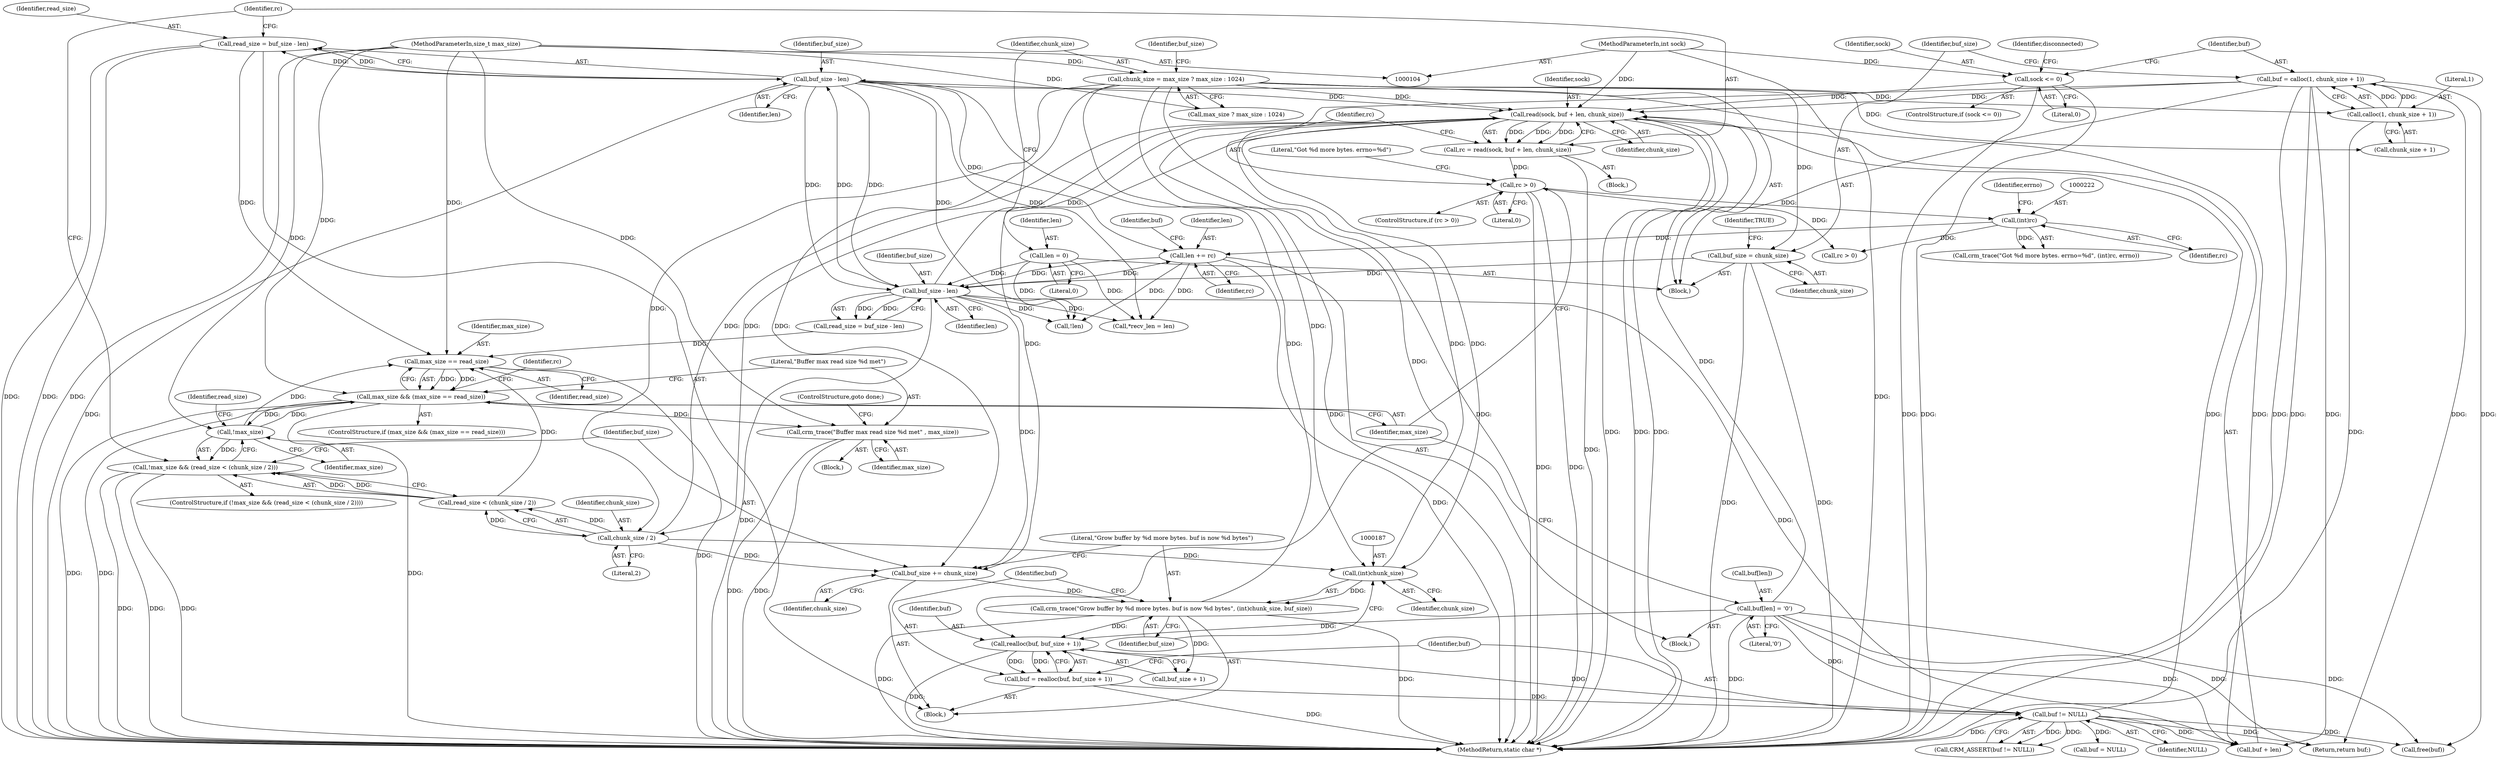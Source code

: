 digraph "0_pacemaker_564f7cc2a51dcd2f28ab12a13394f31be5aa3c93_12@API" {
"1000201" [label="(Call,read_size = buf_size - len)"];
"1000203" [label="(Call,buf_size - len)"];
"1000184" [label="(Call,crm_trace(\"Grow buffer by %d more bytes. buf is now %d bytes\", (int)chunk_size, buf_size))"];
"1000186" [label="(Call,(int)chunk_size)"];
"1000208" [label="(Call,read(sock, buf + len, chunk_size))"];
"1000138" [label="(Call,sock <= 0)"];
"1000105" [label="(MethodParameterIn,int sock)"];
"1000150" [label="(Call,buf = calloc(1, chunk_size + 1))"];
"1000152" [label="(Call,calloc(1, chunk_size + 1))"];
"1000123" [label="(Call,chunk_size = max_size ? max_size : 1024)"];
"1000106" [label="(MethodParameterIn,size_t max_size)"];
"1000228" [label="(Call,buf[len] = '\0')"];
"1000198" [label="(Call,buf != NULL)"];
"1000190" [label="(Call,buf = realloc(buf, buf_size + 1))"];
"1000192" [label="(Call,realloc(buf, buf_size + 1))"];
"1000168" [label="(Call,buf_size - len)"];
"1000157" [label="(Call,buf_size = chunk_size)"];
"1000225" [label="(Call,len += rc)"];
"1000221" [label="(Call,(int)rc)"];
"1000215" [label="(Call,rc > 0)"];
"1000206" [label="(Call,rc = read(sock, buf + len, chunk_size))"];
"1000119" [label="(Call,len = 0)"];
"1000177" [label="(Call,chunk_size / 2)"];
"1000181" [label="(Call,buf_size += chunk_size)"];
"1000236" [label="(Call,max_size == read_size)"];
"1000234" [label="(Call,max_size && (max_size == read_size))"];
"1000173" [label="(Call,!max_size)"];
"1000172" [label="(Call,!max_size && (read_size < (chunk_size / 2)))"];
"1000240" [label="(Call,crm_trace(\"Buffer max read size %d met\" , max_size))"];
"1000227" [label="(Identifier,rc)"];
"1000204" [label="(Identifier,buf_size)"];
"1000224" [label="(Identifier,errno)"];
"1000124" [label="(Identifier,chunk_size)"];
"1000177" [label="(Call,chunk_size / 2)"];
"1000241" [label="(Literal,\"Buffer max read size %d met\")"];
"1000226" [label="(Identifier,len)"];
"1000137" [label="(ControlStructure,if (sock <= 0))"];
"1000203" [label="(Call,buf_size - len)"];
"1000166" [label="(Call,read_size = buf_size - len)"];
"1000183" [label="(Identifier,chunk_size)"];
"1000201" [label="(Call,read_size = buf_size - len)"];
"1000213" [label="(Identifier,chunk_size)"];
"1000233" [label="(ControlStructure,if (max_size && (max_size == read_size)))"];
"1000139" [label="(Identifier,sock)"];
"1000175" [label="(Call,read_size < (chunk_size / 2))"];
"1000180" [label="(Block,)"];
"1000109" [label="(Block,)"];
"1000225" [label="(Call,len += rc)"];
"1000188" [label="(Identifier,chunk_size)"];
"1000172" [label="(Call,!max_size && (read_size < (chunk_size / 2)))"];
"1000246" [label="(Identifier,rc)"];
"1000179" [label="(Literal,2)"];
"1000181" [label="(Call,buf_size += chunk_size)"];
"1000131" [label="(Identifier,buf_size)"];
"1000316" [label="(Call,buf = NULL)"];
"1000185" [label="(Literal,\"Grow buffer by %d more bytes. buf is now %d bytes\")"];
"1000199" [label="(Identifier,buf)"];
"1000209" [label="(Identifier,sock)"];
"1000173" [label="(Call,!max_size)"];
"1000194" [label="(Call,buf_size + 1)"];
"1000168" [label="(Call,buf_size - len)"];
"1000123" [label="(Call,chunk_size = max_size ? max_size : 1024)"];
"1000152" [label="(Call,calloc(1, chunk_size + 1))"];
"1000119" [label="(Call,len = 0)"];
"1000230" [label="(Identifier,buf)"];
"1000159" [label="(Identifier,chunk_size)"];
"1000191" [label="(Identifier,buf)"];
"1000198" [label="(Call,buf != NULL)"];
"1000140" [label="(Literal,0)"];
"1000105" [label="(MethodParameterIn,int sock)"];
"1000162" [label="(Block,)"];
"1000120" [label="(Identifier,len)"];
"1000217" [label="(Literal,0)"];
"1000138" [label="(Call,sock <= 0)"];
"1000157" [label="(Call,buf_size = chunk_size)"];
"1000229" [label="(Call,buf[len])"];
"1000189" [label="(Identifier,buf_size)"];
"1000235" [label="(Identifier,max_size)"];
"1000306" [label="(Call,*recv_len = len)"];
"1000245" [label="(Call,rc > 0)"];
"1000242" [label="(Identifier,max_size)"];
"1000228" [label="(Call,buf[len] = '\0')"];
"1000153" [label="(Literal,1)"];
"1000232" [label="(Literal,'\0')"];
"1000154" [label="(Call,chunk_size + 1)"];
"1000216" [label="(Identifier,rc)"];
"1000151" [label="(Identifier,buf)"];
"1000169" [label="(Identifier,buf_size)"];
"1000143" [label="(Identifier,disconnected)"];
"1000190" [label="(Call,buf = realloc(buf, buf_size + 1))"];
"1000161" [label="(Identifier,TRUE)"];
"1000200" [label="(Identifier,NULL)"];
"1000186" [label="(Call,(int)chunk_size)"];
"1000184" [label="(Call,crm_trace(\"Grow buffer by %d more bytes. buf is now %d bytes\", (int)chunk_size, buf_size))"];
"1000314" [label="(Call,free(buf))"];
"1000240" [label="(Call,crm_trace(\"Buffer max read size %d met\" , max_size))"];
"1000234" [label="(Call,max_size && (max_size == read_size))"];
"1000197" [label="(Call,CRM_ASSERT(buf != NULL))"];
"1000176" [label="(Identifier,read_size)"];
"1000170" [label="(Identifier,len)"];
"1000121" [label="(Literal,0)"];
"1000158" [label="(Identifier,buf_size)"];
"1000238" [label="(Identifier,read_size)"];
"1000223" [label="(Identifier,rc)"];
"1000193" [label="(Identifier,buf)"];
"1000207" [label="(Identifier,rc)"];
"1000192" [label="(Call,realloc(buf, buf_size + 1))"];
"1000239" [label="(Block,)"];
"1000321" [label="(MethodReturn,static char *)"];
"1000220" [label="(Literal,\"Got %d more bytes. errno=%d\")"];
"1000150" [label="(Call,buf = calloc(1, chunk_size + 1))"];
"1000218" [label="(Block,)"];
"1000210" [label="(Call,buf + len)"];
"1000125" [label="(Call,max_size ? max_size : 1024)"];
"1000182" [label="(Identifier,buf_size)"];
"1000174" [label="(Identifier,max_size)"];
"1000219" [label="(Call,crm_trace(\"Got %d more bytes. errno=%d\", (int)rc, errno))"];
"1000171" [label="(ControlStructure,if (!max_size && (read_size < (chunk_size / 2))))"];
"1000311" [label="(Call,!len)"];
"1000214" [label="(ControlStructure,if (rc > 0))"];
"1000178" [label="(Identifier,chunk_size)"];
"1000205" [label="(Identifier,len)"];
"1000236" [label="(Call,max_size == read_size)"];
"1000106" [label="(MethodParameterIn,size_t max_size)"];
"1000221" [label="(Call,(int)rc)"];
"1000215" [label="(Call,rc > 0)"];
"1000237" [label="(Identifier,max_size)"];
"1000206" [label="(Call,rc = read(sock, buf + len, chunk_size))"];
"1000319" [label="(Return,return buf;)"];
"1000243" [label="(ControlStructure,goto done;)"];
"1000208" [label="(Call,read(sock, buf + len, chunk_size))"];
"1000202" [label="(Identifier,read_size)"];
"1000201" -> "1000180"  [label="AST: "];
"1000201" -> "1000203"  [label="CFG: "];
"1000202" -> "1000201"  [label="AST: "];
"1000203" -> "1000201"  [label="AST: "];
"1000207" -> "1000201"  [label="CFG: "];
"1000201" -> "1000321"  [label="DDG: "];
"1000201" -> "1000321"  [label="DDG: "];
"1000203" -> "1000201"  [label="DDG: "];
"1000203" -> "1000201"  [label="DDG: "];
"1000201" -> "1000236"  [label="DDG: "];
"1000203" -> "1000205"  [label="CFG: "];
"1000204" -> "1000203"  [label="AST: "];
"1000205" -> "1000203"  [label="AST: "];
"1000203" -> "1000321"  [label="DDG: "];
"1000203" -> "1000168"  [label="DDG: "];
"1000203" -> "1000168"  [label="DDG: "];
"1000184" -> "1000203"  [label="DDG: "];
"1000168" -> "1000203"  [label="DDG: "];
"1000203" -> "1000208"  [label="DDG: "];
"1000203" -> "1000210"  [label="DDG: "];
"1000203" -> "1000225"  [label="DDG: "];
"1000203" -> "1000306"  [label="DDG: "];
"1000203" -> "1000311"  [label="DDG: "];
"1000184" -> "1000180"  [label="AST: "];
"1000184" -> "1000189"  [label="CFG: "];
"1000185" -> "1000184"  [label="AST: "];
"1000186" -> "1000184"  [label="AST: "];
"1000189" -> "1000184"  [label="AST: "];
"1000191" -> "1000184"  [label="CFG: "];
"1000184" -> "1000321"  [label="DDG: "];
"1000184" -> "1000321"  [label="DDG: "];
"1000186" -> "1000184"  [label="DDG: "];
"1000181" -> "1000184"  [label="DDG: "];
"1000184" -> "1000192"  [label="DDG: "];
"1000184" -> "1000194"  [label="DDG: "];
"1000186" -> "1000188"  [label="CFG: "];
"1000187" -> "1000186"  [label="AST: "];
"1000188" -> "1000186"  [label="AST: "];
"1000189" -> "1000186"  [label="CFG: "];
"1000208" -> "1000186"  [label="DDG: "];
"1000177" -> "1000186"  [label="DDG: "];
"1000123" -> "1000186"  [label="DDG: "];
"1000186" -> "1000208"  [label="DDG: "];
"1000208" -> "1000206"  [label="AST: "];
"1000208" -> "1000213"  [label="CFG: "];
"1000209" -> "1000208"  [label="AST: "];
"1000210" -> "1000208"  [label="AST: "];
"1000213" -> "1000208"  [label="AST: "];
"1000206" -> "1000208"  [label="CFG: "];
"1000208" -> "1000321"  [label="DDG: "];
"1000208" -> "1000321"  [label="DDG: "];
"1000208" -> "1000321"  [label="DDG: "];
"1000208" -> "1000177"  [label="DDG: "];
"1000208" -> "1000181"  [label="DDG: "];
"1000208" -> "1000206"  [label="DDG: "];
"1000208" -> "1000206"  [label="DDG: "];
"1000208" -> "1000206"  [label="DDG: "];
"1000138" -> "1000208"  [label="DDG: "];
"1000105" -> "1000208"  [label="DDG: "];
"1000150" -> "1000208"  [label="DDG: "];
"1000228" -> "1000208"  [label="DDG: "];
"1000198" -> "1000208"  [label="DDG: "];
"1000168" -> "1000208"  [label="DDG: "];
"1000177" -> "1000208"  [label="DDG: "];
"1000123" -> "1000208"  [label="DDG: "];
"1000138" -> "1000137"  [label="AST: "];
"1000138" -> "1000140"  [label="CFG: "];
"1000139" -> "1000138"  [label="AST: "];
"1000140" -> "1000138"  [label="AST: "];
"1000143" -> "1000138"  [label="CFG: "];
"1000151" -> "1000138"  [label="CFG: "];
"1000138" -> "1000321"  [label="DDG: "];
"1000138" -> "1000321"  [label="DDG: "];
"1000105" -> "1000138"  [label="DDG: "];
"1000105" -> "1000104"  [label="AST: "];
"1000105" -> "1000321"  [label="DDG: "];
"1000150" -> "1000109"  [label="AST: "];
"1000150" -> "1000152"  [label="CFG: "];
"1000151" -> "1000150"  [label="AST: "];
"1000152" -> "1000150"  [label="AST: "];
"1000158" -> "1000150"  [label="CFG: "];
"1000150" -> "1000321"  [label="DDG: "];
"1000150" -> "1000321"  [label="DDG: "];
"1000152" -> "1000150"  [label="DDG: "];
"1000152" -> "1000150"  [label="DDG: "];
"1000150" -> "1000192"  [label="DDG: "];
"1000150" -> "1000210"  [label="DDG: "];
"1000150" -> "1000314"  [label="DDG: "];
"1000150" -> "1000319"  [label="DDG: "];
"1000152" -> "1000154"  [label="CFG: "];
"1000153" -> "1000152"  [label="AST: "];
"1000154" -> "1000152"  [label="AST: "];
"1000152" -> "1000321"  [label="DDG: "];
"1000123" -> "1000152"  [label="DDG: "];
"1000123" -> "1000109"  [label="AST: "];
"1000123" -> "1000125"  [label="CFG: "];
"1000124" -> "1000123"  [label="AST: "];
"1000125" -> "1000123"  [label="AST: "];
"1000131" -> "1000123"  [label="CFG: "];
"1000123" -> "1000321"  [label="DDG: "];
"1000123" -> "1000321"  [label="DDG: "];
"1000106" -> "1000123"  [label="DDG: "];
"1000123" -> "1000154"  [label="DDG: "];
"1000123" -> "1000157"  [label="DDG: "];
"1000123" -> "1000177"  [label="DDG: "];
"1000123" -> "1000181"  [label="DDG: "];
"1000106" -> "1000104"  [label="AST: "];
"1000106" -> "1000321"  [label="DDG: "];
"1000106" -> "1000125"  [label="DDG: "];
"1000106" -> "1000173"  [label="DDG: "];
"1000106" -> "1000234"  [label="DDG: "];
"1000106" -> "1000236"  [label="DDG: "];
"1000106" -> "1000240"  [label="DDG: "];
"1000228" -> "1000218"  [label="AST: "];
"1000228" -> "1000232"  [label="CFG: "];
"1000229" -> "1000228"  [label="AST: "];
"1000232" -> "1000228"  [label="AST: "];
"1000235" -> "1000228"  [label="CFG: "];
"1000228" -> "1000321"  [label="DDG: "];
"1000228" -> "1000192"  [label="DDG: "];
"1000228" -> "1000198"  [label="DDG: "];
"1000228" -> "1000210"  [label="DDG: "];
"1000228" -> "1000314"  [label="DDG: "];
"1000228" -> "1000319"  [label="DDG: "];
"1000198" -> "1000197"  [label="AST: "];
"1000198" -> "1000200"  [label="CFG: "];
"1000199" -> "1000198"  [label="AST: "];
"1000200" -> "1000198"  [label="AST: "];
"1000197" -> "1000198"  [label="CFG: "];
"1000198" -> "1000321"  [label="DDG: "];
"1000198" -> "1000192"  [label="DDG: "];
"1000198" -> "1000197"  [label="DDG: "];
"1000198" -> "1000197"  [label="DDG: "];
"1000190" -> "1000198"  [label="DDG: "];
"1000198" -> "1000210"  [label="DDG: "];
"1000198" -> "1000314"  [label="DDG: "];
"1000198" -> "1000316"  [label="DDG: "];
"1000198" -> "1000319"  [label="DDG: "];
"1000190" -> "1000180"  [label="AST: "];
"1000190" -> "1000192"  [label="CFG: "];
"1000191" -> "1000190"  [label="AST: "];
"1000192" -> "1000190"  [label="AST: "];
"1000199" -> "1000190"  [label="CFG: "];
"1000190" -> "1000321"  [label="DDG: "];
"1000192" -> "1000190"  [label="DDG: "];
"1000192" -> "1000190"  [label="DDG: "];
"1000192" -> "1000194"  [label="CFG: "];
"1000193" -> "1000192"  [label="AST: "];
"1000194" -> "1000192"  [label="AST: "];
"1000192" -> "1000321"  [label="DDG: "];
"1000168" -> "1000166"  [label="AST: "];
"1000168" -> "1000170"  [label="CFG: "];
"1000169" -> "1000168"  [label="AST: "];
"1000170" -> "1000168"  [label="AST: "];
"1000166" -> "1000168"  [label="CFG: "];
"1000168" -> "1000321"  [label="DDG: "];
"1000168" -> "1000166"  [label="DDG: "];
"1000168" -> "1000166"  [label="DDG: "];
"1000157" -> "1000168"  [label="DDG: "];
"1000225" -> "1000168"  [label="DDG: "];
"1000119" -> "1000168"  [label="DDG: "];
"1000168" -> "1000181"  [label="DDG: "];
"1000168" -> "1000210"  [label="DDG: "];
"1000168" -> "1000225"  [label="DDG: "];
"1000168" -> "1000306"  [label="DDG: "];
"1000168" -> "1000311"  [label="DDG: "];
"1000157" -> "1000109"  [label="AST: "];
"1000157" -> "1000159"  [label="CFG: "];
"1000158" -> "1000157"  [label="AST: "];
"1000159" -> "1000157"  [label="AST: "];
"1000161" -> "1000157"  [label="CFG: "];
"1000157" -> "1000321"  [label="DDG: "];
"1000157" -> "1000321"  [label="DDG: "];
"1000225" -> "1000218"  [label="AST: "];
"1000225" -> "1000227"  [label="CFG: "];
"1000226" -> "1000225"  [label="AST: "];
"1000227" -> "1000225"  [label="AST: "];
"1000230" -> "1000225"  [label="CFG: "];
"1000225" -> "1000321"  [label="DDG: "];
"1000221" -> "1000225"  [label="DDG: "];
"1000225" -> "1000306"  [label="DDG: "];
"1000225" -> "1000311"  [label="DDG: "];
"1000221" -> "1000219"  [label="AST: "];
"1000221" -> "1000223"  [label="CFG: "];
"1000222" -> "1000221"  [label="AST: "];
"1000223" -> "1000221"  [label="AST: "];
"1000224" -> "1000221"  [label="CFG: "];
"1000221" -> "1000219"  [label="DDG: "];
"1000215" -> "1000221"  [label="DDG: "];
"1000221" -> "1000245"  [label="DDG: "];
"1000215" -> "1000214"  [label="AST: "];
"1000215" -> "1000217"  [label="CFG: "];
"1000216" -> "1000215"  [label="AST: "];
"1000217" -> "1000215"  [label="AST: "];
"1000220" -> "1000215"  [label="CFG: "];
"1000235" -> "1000215"  [label="CFG: "];
"1000215" -> "1000321"  [label="DDG: "];
"1000215" -> "1000321"  [label="DDG: "];
"1000206" -> "1000215"  [label="DDG: "];
"1000215" -> "1000245"  [label="DDG: "];
"1000206" -> "1000162"  [label="AST: "];
"1000207" -> "1000206"  [label="AST: "];
"1000216" -> "1000206"  [label="CFG: "];
"1000206" -> "1000321"  [label="DDG: "];
"1000119" -> "1000109"  [label="AST: "];
"1000119" -> "1000121"  [label="CFG: "];
"1000120" -> "1000119"  [label="AST: "];
"1000121" -> "1000119"  [label="AST: "];
"1000124" -> "1000119"  [label="CFG: "];
"1000119" -> "1000306"  [label="DDG: "];
"1000119" -> "1000311"  [label="DDG: "];
"1000177" -> "1000175"  [label="AST: "];
"1000177" -> "1000179"  [label="CFG: "];
"1000178" -> "1000177"  [label="AST: "];
"1000179" -> "1000177"  [label="AST: "];
"1000175" -> "1000177"  [label="CFG: "];
"1000177" -> "1000175"  [label="DDG: "];
"1000177" -> "1000175"  [label="DDG: "];
"1000177" -> "1000181"  [label="DDG: "];
"1000181" -> "1000180"  [label="AST: "];
"1000181" -> "1000183"  [label="CFG: "];
"1000182" -> "1000181"  [label="AST: "];
"1000183" -> "1000181"  [label="AST: "];
"1000185" -> "1000181"  [label="CFG: "];
"1000236" -> "1000234"  [label="AST: "];
"1000236" -> "1000238"  [label="CFG: "];
"1000237" -> "1000236"  [label="AST: "];
"1000238" -> "1000236"  [label="AST: "];
"1000234" -> "1000236"  [label="CFG: "];
"1000236" -> "1000321"  [label="DDG: "];
"1000236" -> "1000234"  [label="DDG: "];
"1000236" -> "1000234"  [label="DDG: "];
"1000173" -> "1000236"  [label="DDG: "];
"1000166" -> "1000236"  [label="DDG: "];
"1000175" -> "1000236"  [label="DDG: "];
"1000234" -> "1000233"  [label="AST: "];
"1000234" -> "1000235"  [label="CFG: "];
"1000235" -> "1000234"  [label="AST: "];
"1000241" -> "1000234"  [label="CFG: "];
"1000246" -> "1000234"  [label="CFG: "];
"1000234" -> "1000321"  [label="DDG: "];
"1000234" -> "1000321"  [label="DDG: "];
"1000234" -> "1000321"  [label="DDG: "];
"1000234" -> "1000173"  [label="DDG: "];
"1000173" -> "1000234"  [label="DDG: "];
"1000234" -> "1000240"  [label="DDG: "];
"1000173" -> "1000172"  [label="AST: "];
"1000173" -> "1000174"  [label="CFG: "];
"1000174" -> "1000173"  [label="AST: "];
"1000176" -> "1000173"  [label="CFG: "];
"1000172" -> "1000173"  [label="CFG: "];
"1000173" -> "1000172"  [label="DDG: "];
"1000172" -> "1000171"  [label="AST: "];
"1000172" -> "1000175"  [label="CFG: "];
"1000175" -> "1000172"  [label="AST: "];
"1000182" -> "1000172"  [label="CFG: "];
"1000207" -> "1000172"  [label="CFG: "];
"1000172" -> "1000321"  [label="DDG: "];
"1000172" -> "1000321"  [label="DDG: "];
"1000172" -> "1000321"  [label="DDG: "];
"1000175" -> "1000172"  [label="DDG: "];
"1000175" -> "1000172"  [label="DDG: "];
"1000240" -> "1000239"  [label="AST: "];
"1000240" -> "1000242"  [label="CFG: "];
"1000241" -> "1000240"  [label="AST: "];
"1000242" -> "1000240"  [label="AST: "];
"1000243" -> "1000240"  [label="CFG: "];
"1000240" -> "1000321"  [label="DDG: "];
"1000240" -> "1000321"  [label="DDG: "];
}
